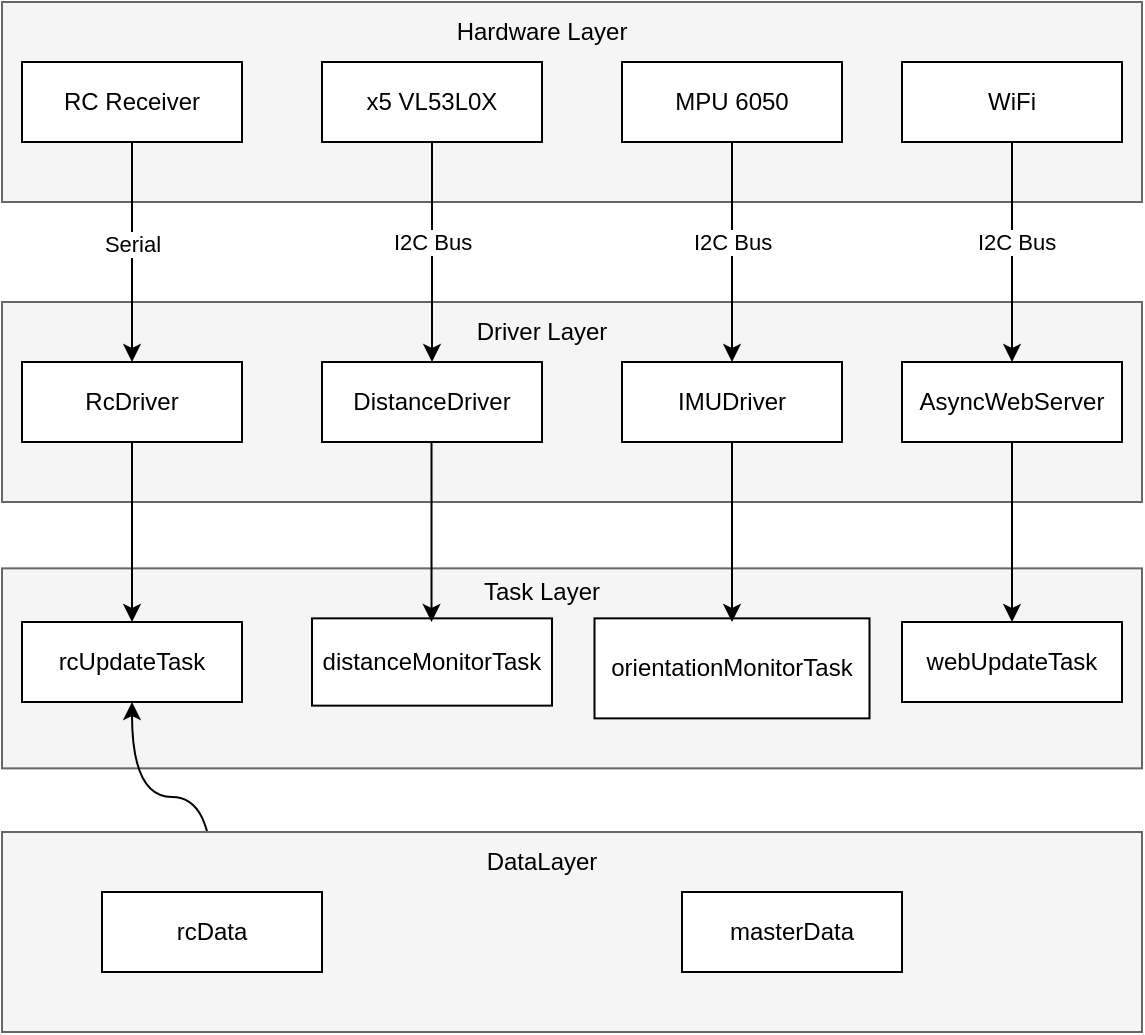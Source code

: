 <mxfile version="27.1.3">
  <diagram name="Página-1" id="G7Nd_YNKY4YT5ggkGRCw">
    <mxGraphModel dx="1426" dy="897" grid="1" gridSize="10" guides="1" tooltips="1" connect="1" arrows="1" fold="1" page="1" pageScale="1" pageWidth="827" pageHeight="1169" math="0" shadow="0">
      <root>
        <mxCell id="0" />
        <mxCell id="1" parent="0" />
        <mxCell id="cKh62PB0JI-ECD9SZ3ny-1" value="" style="rounded=0;whiteSpace=wrap;html=1;fillColor=#f5f5f5;fontColor=#333333;strokeColor=#666666;" parent="1" vertex="1">
          <mxGeometry x="170" y="170" width="570" height="100" as="geometry" />
        </mxCell>
        <mxCell id="cKh62PB0JI-ECD9SZ3ny-2" value="Hardware Layer" style="text;html=1;align=center;verticalAlign=middle;whiteSpace=wrap;rounded=0;" parent="1" vertex="1">
          <mxGeometry x="385" y="170" width="110" height="30" as="geometry" />
        </mxCell>
        <mxCell id="cKh62PB0JI-ECD9SZ3ny-3" value="RC Receiver" style="rounded=0;whiteSpace=wrap;html=1;" parent="1" vertex="1">
          <mxGeometry x="180" y="200" width="110" height="40" as="geometry" />
        </mxCell>
        <mxCell id="cKh62PB0JI-ECD9SZ3ny-4" value="x5 VL53L0X" style="rounded=0;whiteSpace=wrap;html=1;" parent="1" vertex="1">
          <mxGeometry x="330" y="200" width="110" height="40" as="geometry" />
        </mxCell>
        <mxCell id="cKh62PB0JI-ECD9SZ3ny-5" value="MPU 6050" style="rounded=0;whiteSpace=wrap;html=1;" parent="1" vertex="1">
          <mxGeometry x="480" y="200" width="110" height="40" as="geometry" />
        </mxCell>
        <mxCell id="cKh62PB0JI-ECD9SZ3ny-7" value="" style="rounded=0;whiteSpace=wrap;html=1;fillColor=#f5f5f5;fontColor=#333333;strokeColor=#666666;" parent="1" vertex="1">
          <mxGeometry x="170" y="320" width="570" height="100" as="geometry" />
        </mxCell>
        <mxCell id="cKh62PB0JI-ECD9SZ3ny-22" style="edgeStyle=orthogonalEdgeStyle;rounded=0;orthogonalLoop=1;jettySize=auto;html=1;entryX=0.5;entryY=0;entryDx=0;entryDy=0;" parent="1" source="cKh62PB0JI-ECD9SZ3ny-6" target="cKh62PB0JI-ECD9SZ3ny-12" edge="1">
          <mxGeometry relative="1" as="geometry" />
        </mxCell>
        <mxCell id="cKh62PB0JI-ECD9SZ3ny-6" value="WiFi" style="rounded=0;whiteSpace=wrap;html=1;" parent="1" vertex="1">
          <mxGeometry x="620" y="200" width="110" height="40" as="geometry" />
        </mxCell>
        <mxCell id="cKh62PB0JI-ECD9SZ3ny-8" value="Driver Layer" style="text;html=1;align=center;verticalAlign=middle;whiteSpace=wrap;rounded=0;" parent="1" vertex="1">
          <mxGeometry x="385" y="320" width="110" height="30" as="geometry" />
        </mxCell>
        <mxCell id="cKh62PB0JI-ECD9SZ3ny-9" value="RcDriver" style="rounded=0;whiteSpace=wrap;html=1;" parent="1" vertex="1">
          <mxGeometry x="180" y="350" width="110" height="40" as="geometry" />
        </mxCell>
        <mxCell id="cKh62PB0JI-ECD9SZ3ny-10" value="DistanceDriver" style="rounded=0;whiteSpace=wrap;html=1;" parent="1" vertex="1">
          <mxGeometry x="330" y="350" width="110" height="40" as="geometry" />
        </mxCell>
        <mxCell id="cKh62PB0JI-ECD9SZ3ny-11" value="IMUDriver" style="rounded=0;whiteSpace=wrap;html=1;" parent="1" vertex="1">
          <mxGeometry x="480" y="350" width="110" height="40" as="geometry" />
        </mxCell>
        <mxCell id="cKh62PB0JI-ECD9SZ3ny-12" value="AsyncWebServer" style="rounded=0;whiteSpace=wrap;html=1;" parent="1" vertex="1">
          <mxGeometry x="620" y="350" width="110" height="40" as="geometry" />
        </mxCell>
        <mxCell id="cKh62PB0JI-ECD9SZ3ny-13" value="" style="rounded=0;whiteSpace=wrap;html=1;fillColor=#f5f5f5;fontColor=#333333;strokeColor=#666666;" parent="1" vertex="1">
          <mxGeometry x="170" y="453.18" width="570" height="100" as="geometry" />
        </mxCell>
        <mxCell id="cKh62PB0JI-ECD9SZ3ny-14" value="Task Layer" style="text;html=1;align=center;verticalAlign=middle;whiteSpace=wrap;rounded=0;" parent="1" vertex="1">
          <mxGeometry x="385" y="450" width="110" height="30" as="geometry" />
        </mxCell>
        <mxCell id="cKh62PB0JI-ECD9SZ3ny-40" style="edgeStyle=orthogonalEdgeStyle;rounded=0;orthogonalLoop=1;jettySize=auto;html=1;startArrow=classic;startFill=1;curved=1;" parent="1" source="cKh62PB0JI-ECD9SZ3ny-15" target="cKh62PB0JI-ECD9SZ3ny-38" edge="1">
          <mxGeometry relative="1" as="geometry" />
        </mxCell>
        <mxCell id="cKh62PB0JI-ECD9SZ3ny-15" value="rcUpdateTask" style="rounded=0;whiteSpace=wrap;html=1;" parent="1" vertex="1">
          <mxGeometry x="180" y="480" width="110" height="40" as="geometry" />
        </mxCell>
        <mxCell id="cKh62PB0JI-ECD9SZ3ny-16" value="distanceMonitorTask" style="rounded=0;whiteSpace=wrap;html=1;" parent="1" vertex="1">
          <mxGeometry x="325" y="478.18" width="120" height="43.64" as="geometry" />
        </mxCell>
        <mxCell id="cKh62PB0JI-ECD9SZ3ny-17" value="orientationMonitorTask" style="rounded=0;whiteSpace=wrap;html=1;" parent="1" vertex="1">
          <mxGeometry x="466.25" y="478.18" width="137.5" height="50" as="geometry" />
        </mxCell>
        <mxCell id="cKh62PB0JI-ECD9SZ3ny-18" value="webUpdateTask" style="rounded=0;whiteSpace=wrap;html=1;" parent="1" vertex="1">
          <mxGeometry x="620" y="480" width="110" height="40" as="geometry" />
        </mxCell>
        <mxCell id="cKh62PB0JI-ECD9SZ3ny-21" style="edgeStyle=orthogonalEdgeStyle;rounded=0;orthogonalLoop=1;jettySize=auto;html=1;" parent="1" source="cKh62PB0JI-ECD9SZ3ny-5" target="cKh62PB0JI-ECD9SZ3ny-11" edge="1">
          <mxGeometry relative="1" as="geometry" />
        </mxCell>
        <mxCell id="cKh62PB0JI-ECD9SZ3ny-19" style="edgeStyle=orthogonalEdgeStyle;rounded=0;orthogonalLoop=1;jettySize=auto;html=1;entryX=0.5;entryY=0;entryDx=0;entryDy=0;" parent="1" source="cKh62PB0JI-ECD9SZ3ny-3" target="cKh62PB0JI-ECD9SZ3ny-9" edge="1">
          <mxGeometry relative="1" as="geometry" />
        </mxCell>
        <mxCell id="cKh62PB0JI-ECD9SZ3ny-27" value="Serial" style="edgeLabel;html=1;align=center;verticalAlign=middle;resizable=0;points=[];" parent="cKh62PB0JI-ECD9SZ3ny-19" vertex="1" connectable="0">
          <mxGeometry x="-0.073" relative="1" as="geometry">
            <mxPoint as="offset" />
          </mxGeometry>
        </mxCell>
        <mxCell id="cKh62PB0JI-ECD9SZ3ny-20" style="edgeStyle=orthogonalEdgeStyle;rounded=0;orthogonalLoop=1;jettySize=auto;html=1;entryX=0.5;entryY=0;entryDx=0;entryDy=0;" parent="1" source="cKh62PB0JI-ECD9SZ3ny-4" target="cKh62PB0JI-ECD9SZ3ny-10" edge="1">
          <mxGeometry relative="1" as="geometry" />
        </mxCell>
        <mxCell id="cKh62PB0JI-ECD9SZ3ny-28" value="I2C Bus" style="edgeLabel;html=1;align=center;verticalAlign=middle;resizable=0;points=[];" parent="1" vertex="1" connectable="0">
          <mxGeometry x="385" y="290" as="geometry" />
        </mxCell>
        <mxCell id="cKh62PB0JI-ECD9SZ3ny-29" value="I2C Bus" style="edgeLabel;html=1;align=center;verticalAlign=middle;resizable=0;points=[];" parent="1" vertex="1" connectable="0">
          <mxGeometry x="535" y="290" as="geometry" />
        </mxCell>
        <mxCell id="cKh62PB0JI-ECD9SZ3ny-30" value="I2C Bus" style="edgeLabel;html=1;align=center;verticalAlign=middle;resizable=0;points=[];" parent="1" vertex="1" connectable="0">
          <mxGeometry x="675" y="290" as="geometry">
            <mxPoint x="2" as="offset" />
          </mxGeometry>
        </mxCell>
        <mxCell id="cKh62PB0JI-ECD9SZ3ny-31" style="edgeStyle=orthogonalEdgeStyle;rounded=0;orthogonalLoop=1;jettySize=auto;html=1;entryX=0.5;entryY=0;entryDx=0;entryDy=0;" parent="1" source="cKh62PB0JI-ECD9SZ3ny-9" target="cKh62PB0JI-ECD9SZ3ny-15" edge="1">
          <mxGeometry relative="1" as="geometry" />
        </mxCell>
        <mxCell id="cKh62PB0JI-ECD9SZ3ny-32" style="edgeStyle=orthogonalEdgeStyle;rounded=0;orthogonalLoop=1;jettySize=auto;html=1;entryX=0.5;entryY=0;entryDx=0;entryDy=0;" parent="1" edge="1">
          <mxGeometry relative="1" as="geometry">
            <mxPoint x="384.76" y="390" as="sourcePoint" />
            <mxPoint x="384.76" y="480" as="targetPoint" />
          </mxGeometry>
        </mxCell>
        <mxCell id="cKh62PB0JI-ECD9SZ3ny-33" style="edgeStyle=orthogonalEdgeStyle;rounded=0;orthogonalLoop=1;jettySize=auto;html=1;entryX=0.5;entryY=0;entryDx=0;entryDy=0;" parent="1" edge="1">
          <mxGeometry relative="1" as="geometry">
            <mxPoint x="535" y="390" as="sourcePoint" />
            <mxPoint x="535" y="480" as="targetPoint" />
          </mxGeometry>
        </mxCell>
        <mxCell id="cKh62PB0JI-ECD9SZ3ny-34" style="edgeStyle=orthogonalEdgeStyle;rounded=0;orthogonalLoop=1;jettySize=auto;html=1;entryX=0.5;entryY=0;entryDx=0;entryDy=0;" parent="1" edge="1">
          <mxGeometry relative="1" as="geometry">
            <mxPoint x="675" y="390" as="sourcePoint" />
            <mxPoint x="675" y="480" as="targetPoint" />
          </mxGeometry>
        </mxCell>
        <mxCell id="cKh62PB0JI-ECD9SZ3ny-36" value="" style="rounded=0;whiteSpace=wrap;html=1;fillColor=#f5f5f5;fontColor=#333333;strokeColor=#666666;" parent="1" vertex="1">
          <mxGeometry x="170" y="585" width="570" height="100" as="geometry" />
        </mxCell>
        <mxCell id="cKh62PB0JI-ECD9SZ3ny-37" value="DataLayer" style="text;html=1;align=center;verticalAlign=middle;whiteSpace=wrap;rounded=0;" parent="1" vertex="1">
          <mxGeometry x="385" y="585" width="110" height="30" as="geometry" />
        </mxCell>
        <mxCell id="cKh62PB0JI-ECD9SZ3ny-38" value="rcData" style="rounded=0;whiteSpace=wrap;html=1;" parent="1" vertex="1">
          <mxGeometry x="220" y="615" width="110" height="40" as="geometry" />
        </mxCell>
        <mxCell id="cKh62PB0JI-ECD9SZ3ny-39" value="masterData" style="rounded=0;whiteSpace=wrap;html=1;" parent="1" vertex="1">
          <mxGeometry x="510" y="615" width="110" height="40" as="geometry" />
        </mxCell>
      </root>
    </mxGraphModel>
  </diagram>
</mxfile>
